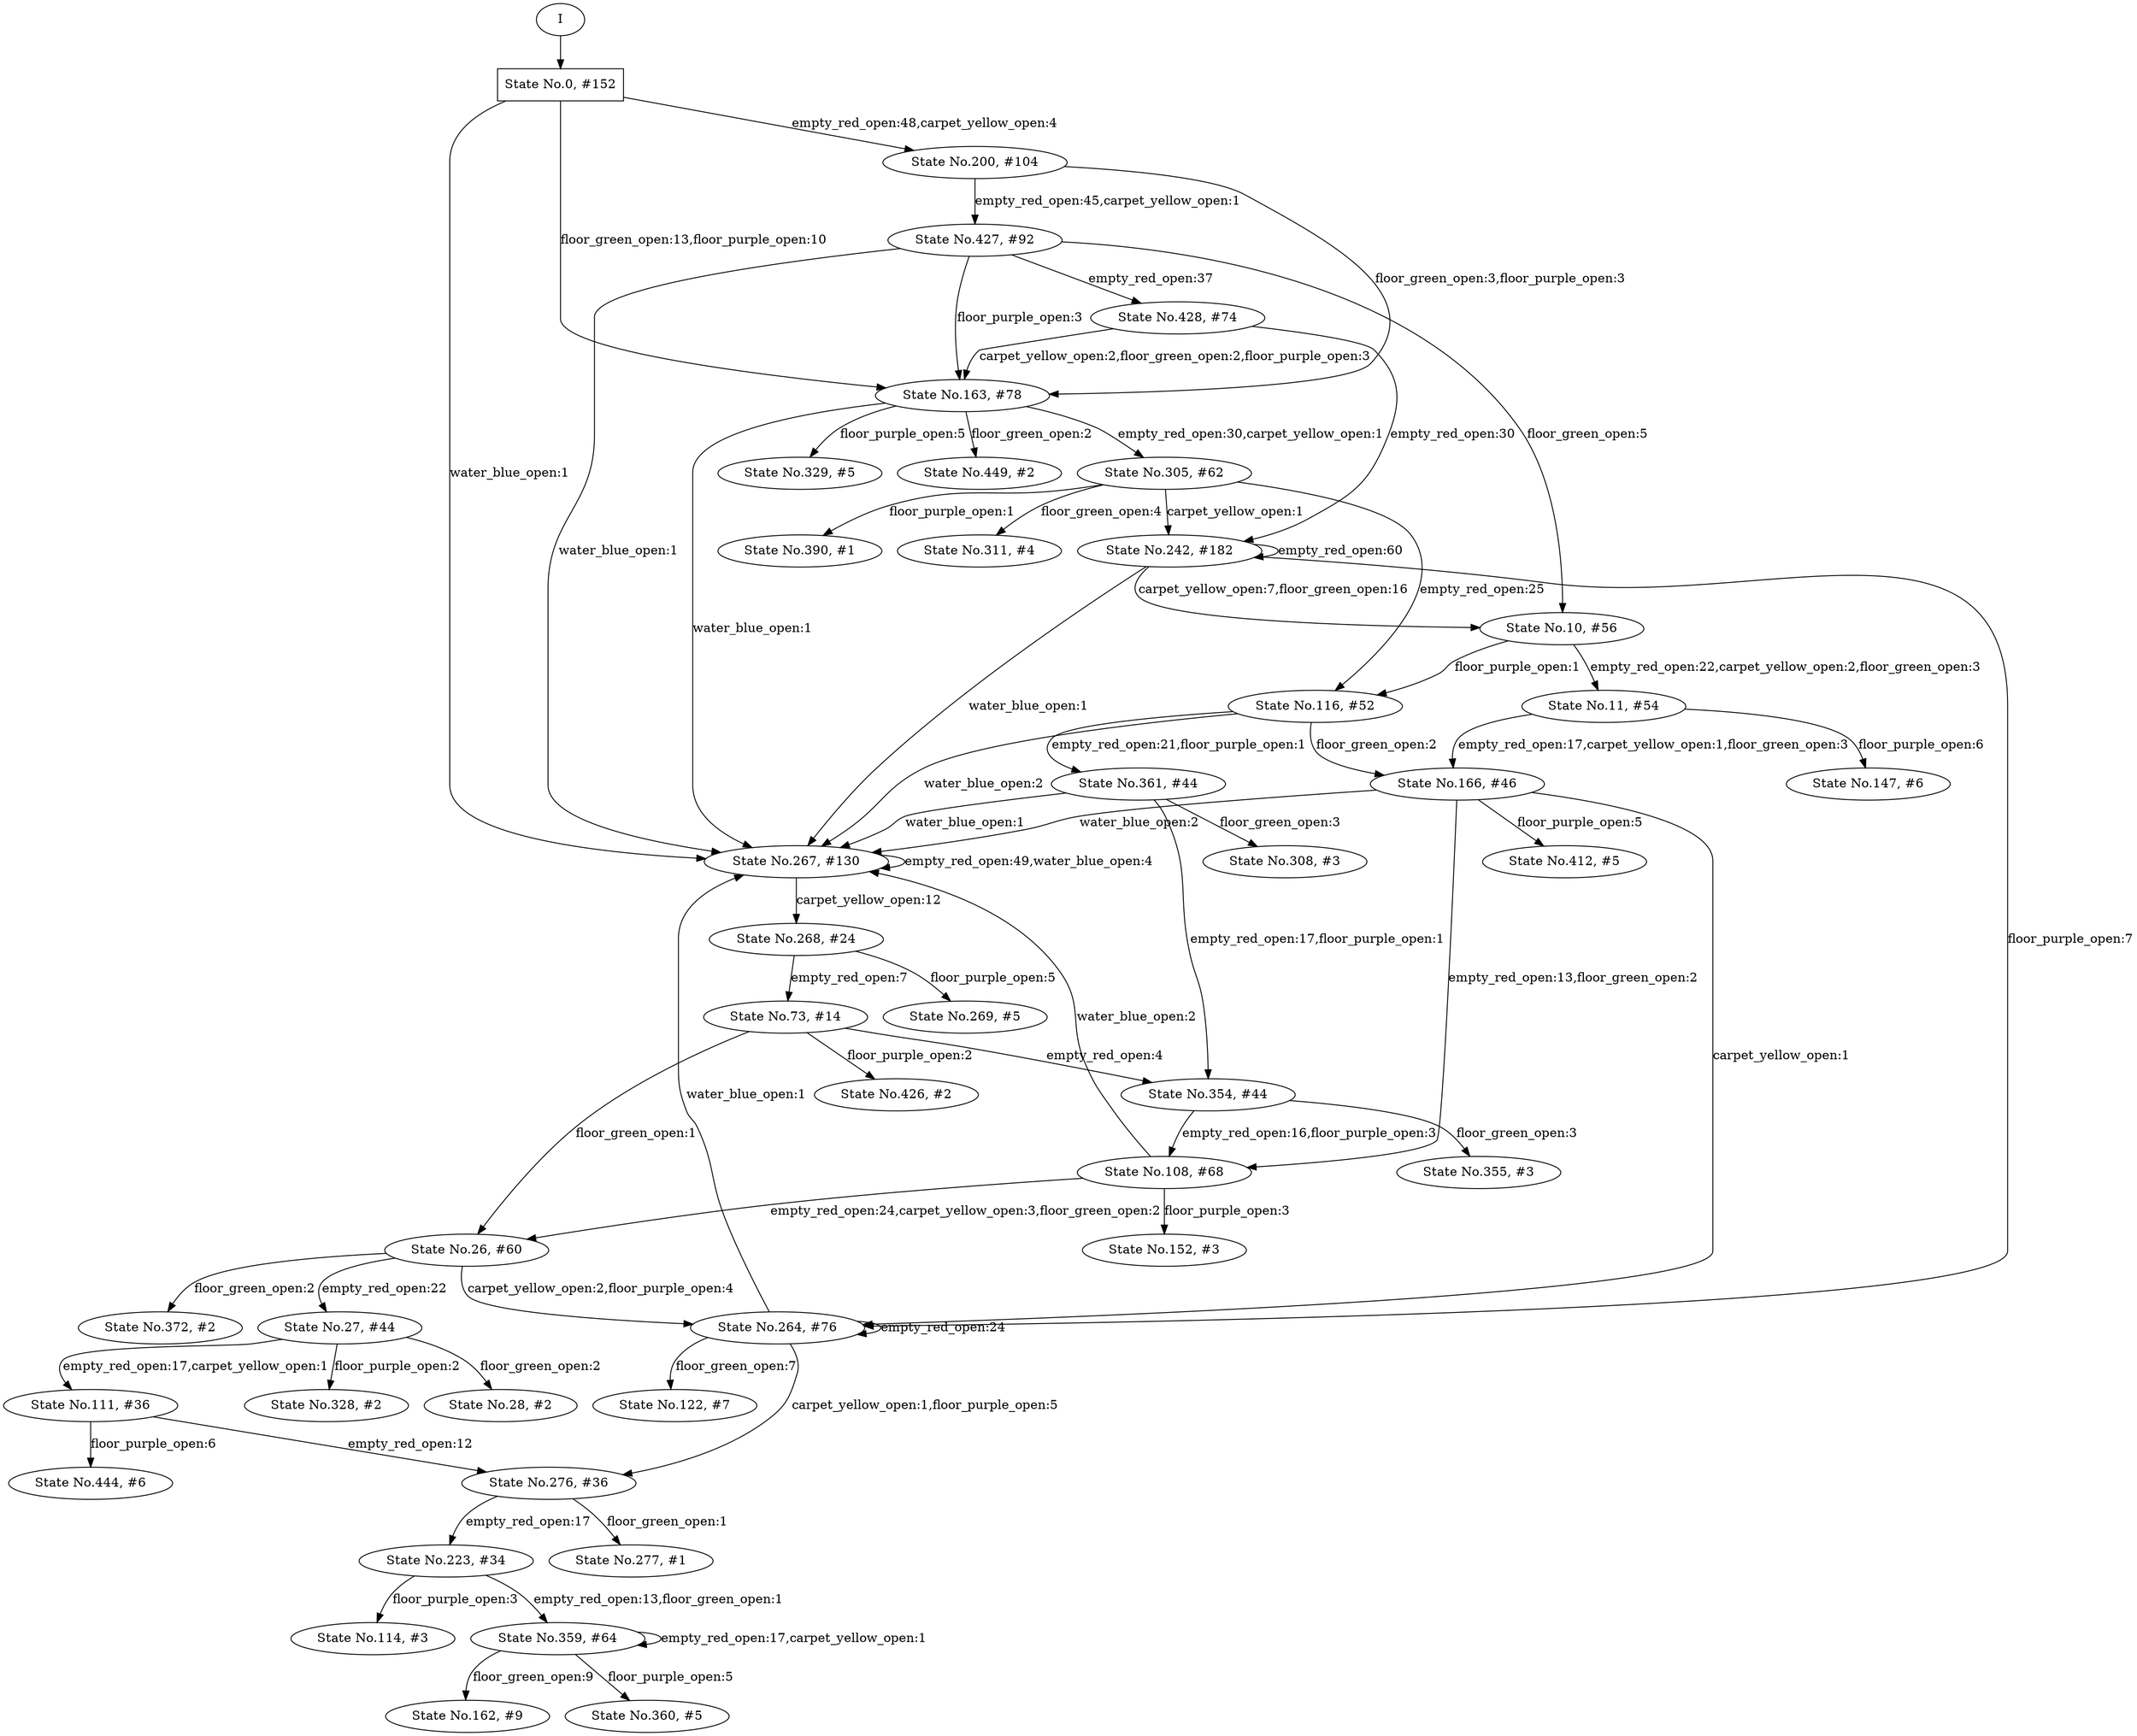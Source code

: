 // produced with flexfringe from git commitc8fad5bd3b0c0dad0e28ec7606f20a7fcf975071
// dfasat/flexfringe -S=wombats/config/DFA_merge_safety_to_seshia_paper_twogoals.yaml -h=kldistance -d=kl_data -n=2 -x=0 -w=0 -b=1 -f=1 -I=0 -t=0 -l=0 -q=0 -y=0 -N=0 -T=1 -p=5 --output-dir=experiments/merge_safety_to_seshia_paper/flexfringe_data/dfa /Users/kandai/Documents/projects/research/wombats_experiments/experiments/merge_safety_to_seshia_paper/flexfringe_data/merge_safety_to_seshia_paper_train 
digraph DFA {
	0 [label="root" shape=box];
		I -> 0;
	0 [ label="State No.0, #152"  ];
		0 -> 163 [label="floor_green_open:13,floor_purple_open:10"  ];
		0 -> 200 [label="empty_red_open:48,carpet_yellow_open:4"  ];
		0 -> 267 [label="water_blue_open:1"  ];
	200 [ label="State No.200, #104"  ];
		200 -> 427 [label="empty_red_open:45,carpet_yellow_open:1"  ];
		200 -> 163 [label="floor_green_open:3,floor_purple_open:3"  ];
	427 [ label="State No.427, #92"  ];
		427 -> 428 [label="empty_red_open:37"  ];
		427 -> 10 [label="floor_green_open:5"  ];
		427 -> 163 [label="floor_purple_open:3"  ];
		427 -> 267 [label="water_blue_open:1"  ];
	428 [ label="State No.428, #74"  ];
		428 -> 163 [label="carpet_yellow_open:2,floor_green_open:2,floor_purple_open:3"  ];
		428 -> 242 [label="empty_red_open:30"  ];
	163 [ label="State No.163, #78"  ];
		163 -> 267 [label="water_blue_open:1"  ];
		163 -> 305 [label="empty_red_open:30,carpet_yellow_open:1"  ];
		163 -> 329 [label="floor_purple_open:5"  ];
		163 -> 449 [label="floor_green_open:2"  ];
	305 [ label="State No.305, #62"  ];
		305 -> 116 [label="empty_red_open:25"  ];
		305 -> 242 [label="carpet_yellow_open:1"  ];
		305 -> 311 [label="floor_green_open:4"  ];
		305 -> 390 [label="floor_purple_open:1"  ];
	242 [ label="State No.242, #182"  ];
		242 -> 10 [label="carpet_yellow_open:7,floor_green_open:16"  ];
		242 -> 242 [label="empty_red_open:60"  ];
		242 -> 264 [label="floor_purple_open:7"  ];
		242 -> 267 [label="water_blue_open:1"  ];
	10 [ label="State No.10, #56"  ];
		10 -> 11 [label="empty_red_open:22,carpet_yellow_open:2,floor_green_open:3"  ];
		10 -> 116 [label="floor_purple_open:1"  ];
	11 [ label="State No.11, #54"  ];
		11 -> 147 [label="floor_purple_open:6"  ];
		11 -> 166 [label="empty_red_open:17,carpet_yellow_open:1,floor_green_open:3"  ];
	147 [ label="State No.147, #6"  ];
	116 [ label="State No.116, #52"  ];
		116 -> 166 [label="floor_green_open:2"  ];
		116 -> 267 [label="water_blue_open:2"  ];
		116 -> 361 [label="empty_red_open:21,floor_purple_open:1"  ];
	166 [ label="State No.166, #46"  ];
		166 -> 412 [label="floor_purple_open:5"  ];
		166 -> 108 [label="empty_red_open:13,floor_green_open:2"  ];
		166 -> 264 [label="carpet_yellow_open:1"  ];
		166 -> 267 [label="water_blue_open:2"  ];
	108 [ label="State No.108, #68"  ];
		108 -> 26 [label="empty_red_open:24,carpet_yellow_open:3,floor_green_open:2"  ];
		108 -> 152 [label="floor_purple_open:3"  ];
		108 -> 267 [label="water_blue_open:2"  ];
	26 [ label="State No.26, #60"  ];
		26 -> 27 [label="empty_red_open:22"  ];
		26 -> 264 [label="carpet_yellow_open:2,floor_purple_open:4"  ];
		26 -> 372 [label="floor_green_open:2"  ];
	27 [ label="State No.27, #44"  ];
		27 -> 28 [label="floor_green_open:2"  ];
		27 -> 111 [label="empty_red_open:17,carpet_yellow_open:1"  ];
		27 -> 328 [label="floor_purple_open:2"  ];
	111 [ label="State No.111, #36"  ];
		111 -> 276 [label="empty_red_open:12"  ];
		111 -> 444 [label="floor_purple_open:6"  ];
	444 [ label="State No.444, #6"  ];
	28 [ label="State No.28, #2"  ];
	328 [ label="State No.328, #2"  ];
	264 [ label="State No.264, #76"  ];
		264 -> 122 [label="floor_green_open:7"  ];
		264 -> 264 [label="empty_red_open:24"  ];
		264 -> 267 [label="water_blue_open:1"  ];
		264 -> 276 [label="carpet_yellow_open:1,floor_purple_open:5"  ];
	122 [ label="State No.122, #7"  ];
	276 [ label="State No.276, #36"  ];
		276 -> 223 [label="empty_red_open:17"  ];
		276 -> 277 [label="floor_green_open:1"  ];
	223 [ label="State No.223, #34"  ];
		223 -> 114 [label="floor_purple_open:3"  ];
		223 -> 359 [label="empty_red_open:13,floor_green_open:1"  ];
	359 [ label="State No.359, #64"  ];
		359 -> 162 [label="floor_green_open:9"  ];
		359 -> 359 [label="empty_red_open:17,carpet_yellow_open:1"  ];
		359 -> 360 [label="floor_purple_open:5"  ];
	162 [ label="State No.162, #9"  ];
	360 [ label="State No.360, #5"  ];
	114 [ label="State No.114, #3"  ];
	277 [ label="State No.277, #1"  ];
	267 [ label="State No.267, #130"  ];
		267 -> 267 [label="empty_red_open:49,water_blue_open:4"  ];
		267 -> 268 [label="carpet_yellow_open:12"  ];
	268 [ label="State No.268, #24"  ];
		268 -> 73 [label="empty_red_open:7"  ];
		268 -> 269 [label="floor_purple_open:5"  ];
	73 [ label="State No.73, #14"  ];
		73 -> 426 [label="floor_purple_open:2"  ];
		73 -> 26 [label="floor_green_open:1"  ];
		73 -> 354 [label="empty_red_open:4"  ];
	426 [ label="State No.426, #2"  ];
	269 [ label="State No.269, #5"  ];
	372 [ label="State No.372, #2"  ];
	152 [ label="State No.152, #3"  ];
	412 [ label="State No.412, #5"  ];
	361 [ label="State No.361, #44"  ];
		361 -> 267 [label="water_blue_open:1"  ];
		361 -> 308 [label="floor_green_open:3"  ];
		361 -> 354 [label="empty_red_open:17,floor_purple_open:1"  ];
	308 [ label="State No.308, #3"  ];
	354 [ label="State No.354, #44"  ];
		354 -> 108 [label="empty_red_open:16,floor_purple_open:3"  ];
		354 -> 355 [label="floor_green_open:3"  ];
	355 [ label="State No.355, #3"  ];
	311 [ label="State No.311, #4"  ];
	390 [ label="State No.390, #1"  ];
	449 [ label="State No.449, #2"  ];
	329 [ label="State No.329, #5"  ];
}
